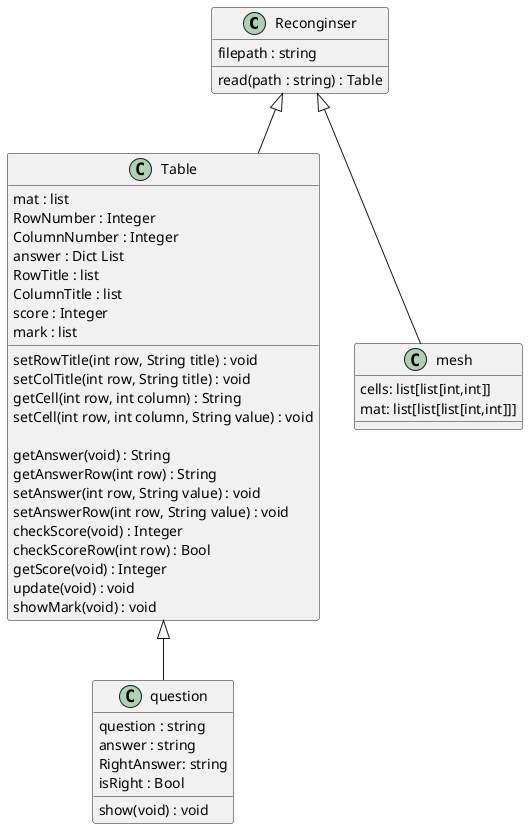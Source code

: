 @startuml 001

Reconginser ^-- Table
Table ^-- question
Reconginser ^-- mesh
class question {
  question : string
  answer : string
  RightAnswer: string
  isRight : Bool
  show(void) : void
}

class mesh {
  cells: list[list[int,int]]
  mat: list[list[list[int,int]]]
}
class Reconginser {
  filepath : string
  read(path : string) : Table
}

class Table {
    mat : list
    RowNumber : Integer
    ColumnNumber : Integer
    answer : Dict List
    RowTitle : list
    ColumnTitle : list
    score : Integer
    mark : list
    setRowTitle(int row, String title) : void
    setColTitle(int row, String title) : void
    getCell(int row, int column) : String
    setCell(int row, int column, String value) : void
    
    getAnswer(void) : String
    getAnswerRow(int row) : String
    setAnswer(int row, String value) : void
    setAnswerRow(int row, String value) : void
    checkScore(void) : Integer
    checkScoreRow(int row) : Bool
    getScore(void) : Integer
    update(void) : void
    showMark(void) : void
}



@enduml